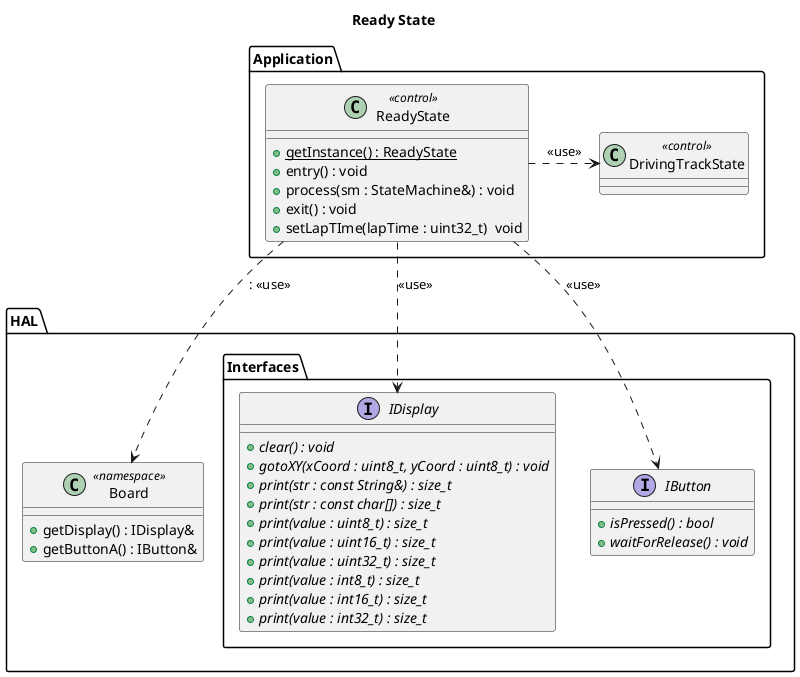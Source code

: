 @startuml RemoteControl ReadyState

title Ready State

package "Application" as appLayer {

    class ReadyState <<control>> {
        + {static} getInstance() : ReadyState
        + entry() : void
        + process(sm : StateMachine&) : void
        + exit() : void
        + setLapTIme(lapTime : uint32_t)  void
    }

    class DrivingTrackState <<control>>

    ReadyState .r.> DrivingTrackState: <<use>>
}

package "HAL" as hal {

    package "Interfaces" as halInterfaces {
        interface IDisplay {
            + {abstract} clear() : void
            + {abstract} gotoXY(xCoord : uint8_t, yCoord : uint8_t) : void
            + {abstract} print(str : const String&) : size_t
            + {abstract} print(str : const char[]) : size_t
            + {abstract} print(value : uint8_t) : size_t
            + {abstract} print(value : uint16_t) : size_t
            + {abstract} print(value : uint32_t) : size_t
            + {abstract} print(value : int8_t) : size_t
            + {abstract} print(value : int16_t) : size_t
            + {abstract} print(value : int32_t) : size_t
        }

        interface IButton {
            + {abstract} isPressed() : bool
            + {abstract} waitForRelease() : void
        }
    }

    class Board << namespace >> {
        + getDisplay() : IDisplay&
        + getButtonA() : IButton&
    }
}

ReadyState ..> IDisplay: <<use>>
ReadyState ..> IButton: <<use>>
ReadyState ..> Board:: <<use>>

@enduml
